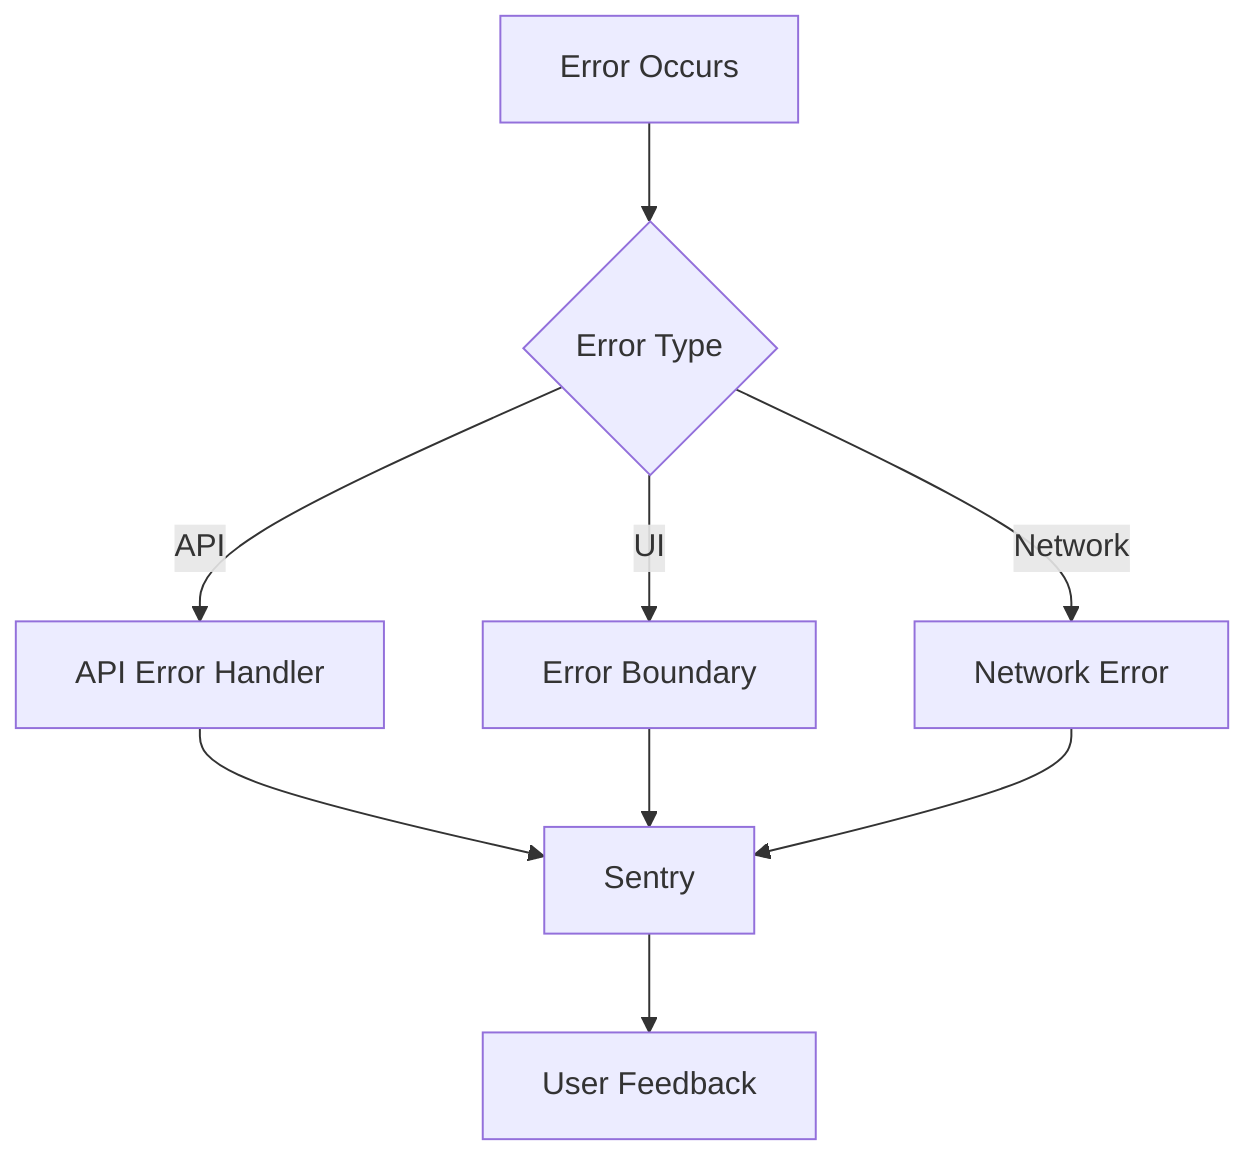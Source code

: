 graph TD
    A[Error Occurs] --> B{Error Type}
    B -->|API| C[API Error Handler]
    B -->|UI| D[Error Boundary]
    B -->|Network| E[Network Error]
    C --> F[Sentry]
    D --> F
    E --> F
    F --> G[User Feedback]
